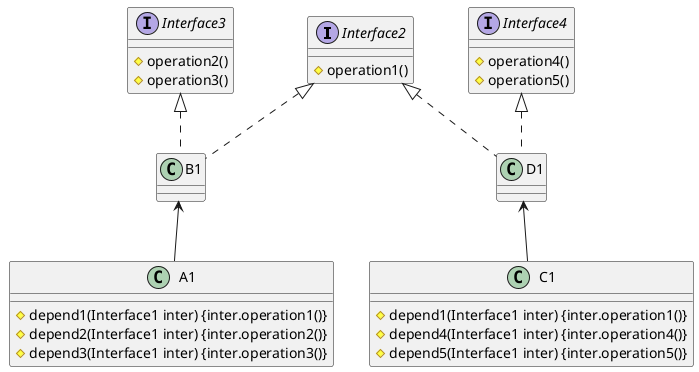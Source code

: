 @startuml

interface Interface2
interface Interface3
interface Interface4

class A1
class B1
class C1
class D1

Interface2 <|.. B1
Interface3 <|.. B1
Interface2 <|.. D1
Interface4 <|.. D1
B1 <-- A1
D1 <-- C1

interface Interface2 {
    #operation1()
}

interface Interface3 {
    #operation2()
    #operation3()
}

interface Interface4 {
    #operation4()
    #operation5()
}

class A1 {
    #depend1(Interface1 inter) {inter.operation1()}
    #depend2(Interface1 inter) {inter.operation2()}
    #depend3(Interface1 inter) {inter.operation3()}
}

class B1 {
}

class C1 {
    #depend1(Interface1 inter) {inter.operation1()}
    #depend4(Interface1 inter) {inter.operation4()}
    #depend5(Interface1 inter) {inter.operation5()}
}

class D1 {
}

@enduml